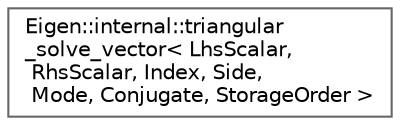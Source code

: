 digraph "类继承关系图"
{
 // LATEX_PDF_SIZE
  bgcolor="transparent";
  edge [fontname=Helvetica,fontsize=10,labelfontname=Helvetica,labelfontsize=10];
  node [fontname=Helvetica,fontsize=10,shape=box,height=0.2,width=0.4];
  rankdir="LR";
  Node0 [id="Node000000",label="Eigen::internal::triangular\l_solve_vector\< LhsScalar,\l RhsScalar, Index, Side,\l Mode, Conjugate, StorageOrder \>",height=0.2,width=0.4,color="grey40", fillcolor="white", style="filled",URL="$struct_eigen_1_1internal_1_1triangular__solve__vector.html",tooltip=" "];
}
